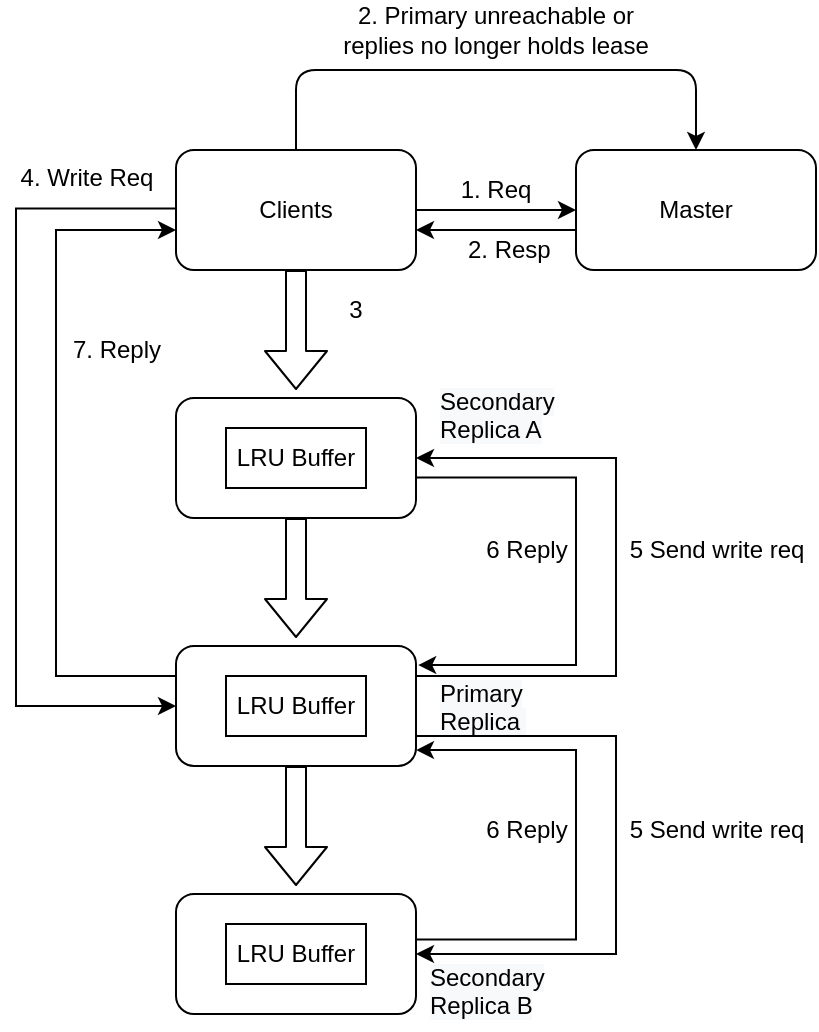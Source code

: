 <mxfile version="13.6.9" type="github">
  <diagram id="E2nFt691-1SjJ5yyAMJj" name="Page-1">
    <mxGraphModel dx="981" dy="548" grid="1" gridSize="10" guides="1" tooltips="1" connect="1" arrows="1" fold="1" page="1" pageScale="1" pageWidth="827" pageHeight="1169" math="0" shadow="0">
      <root>
        <mxCell id="0" />
        <mxCell id="1" parent="0" />
        <mxCell id="Nm6nq1tZ8u3NcJGHzh8Y-5" value="" style="edgeStyle=orthogonalEdgeStyle;rounded=0;orthogonalLoop=1;jettySize=auto;html=1;strokeWidth=1;" edge="1" parent="1">
          <mxGeometry relative="1" as="geometry">
            <mxPoint x="360" y="140" as="sourcePoint" />
            <mxPoint x="280" y="140" as="targetPoint" />
          </mxGeometry>
        </mxCell>
        <mxCell id="Nm6nq1tZ8u3NcJGHzh8Y-3" value="" style="edgeStyle=orthogonalEdgeStyle;rounded=0;orthogonalLoop=1;jettySize=auto;html=1;strokeWidth=1;" edge="1" parent="1" source="Nm6nq1tZ8u3NcJGHzh8Y-1" target="Nm6nq1tZ8u3NcJGHzh8Y-2">
          <mxGeometry relative="1" as="geometry" />
        </mxCell>
        <mxCell id="Nm6nq1tZ8u3NcJGHzh8Y-1" value="Clients" style="rounded=1;whiteSpace=wrap;html=1;" vertex="1" parent="1">
          <mxGeometry x="160" y="100" width="120" height="60" as="geometry" />
        </mxCell>
        <mxCell id="Nm6nq1tZ8u3NcJGHzh8Y-2" value="Master" style="rounded=1;whiteSpace=wrap;html=1;" vertex="1" parent="1">
          <mxGeometry x="360" y="100" width="120" height="60" as="geometry" />
        </mxCell>
        <mxCell id="Nm6nq1tZ8u3NcJGHzh8Y-4" value="1. Req" style="text;html=1;strokeColor=none;fillColor=none;align=center;verticalAlign=middle;whiteSpace=wrap;rounded=0;" vertex="1" parent="1">
          <mxGeometry x="300" y="110" width="40" height="20" as="geometry" />
        </mxCell>
        <mxCell id="Nm6nq1tZ8u3NcJGHzh8Y-6" value="&amp;nbsp;2. Resp" style="text;html=1;strokeColor=none;fillColor=none;align=center;verticalAlign=middle;whiteSpace=wrap;rounded=0;" vertex="1" parent="1">
          <mxGeometry x="300" y="140" width="50" height="20" as="geometry" />
        </mxCell>
        <mxCell id="Nm6nq1tZ8u3NcJGHzh8Y-7" value="" style="endArrow=classic;html=1;strokeWidth=1;entryX=0.5;entryY=0;entryDx=0;entryDy=0;" edge="1" parent="1" target="Nm6nq1tZ8u3NcJGHzh8Y-2">
          <mxGeometry width="50" height="50" relative="1" as="geometry">
            <mxPoint x="220" y="100" as="sourcePoint" />
            <mxPoint x="420" y="40" as="targetPoint" />
            <Array as="points">
              <mxPoint x="220" y="60" />
              <mxPoint x="420" y="60" />
            </Array>
          </mxGeometry>
        </mxCell>
        <mxCell id="Nm6nq1tZ8u3NcJGHzh8Y-8" value="2. Primary unreachable or&lt;br&gt;replies no longer holds lease" style="text;html=1;strokeColor=none;fillColor=none;align=center;verticalAlign=middle;whiteSpace=wrap;rounded=0;" vertex="1" parent="1">
          <mxGeometry x="240" y="30" width="160" height="20" as="geometry" />
        </mxCell>
        <mxCell id="Nm6nq1tZ8u3NcJGHzh8Y-9" value="" style="shape=flexArrow;endArrow=classic;html=1;strokeWidth=1;exitX=0.5;exitY=1;exitDx=0;exitDy=0;" edge="1" parent="1" source="Nm6nq1tZ8u3NcJGHzh8Y-1">
          <mxGeometry width="50" height="50" relative="1" as="geometry">
            <mxPoint x="195" y="250" as="sourcePoint" />
            <mxPoint x="220" y="220" as="targetPoint" />
          </mxGeometry>
        </mxCell>
        <mxCell id="Nm6nq1tZ8u3NcJGHzh8Y-10" value="" style="rounded=1;whiteSpace=wrap;html=1;" vertex="1" parent="1">
          <mxGeometry x="160" y="224" width="120" height="60" as="geometry" />
        </mxCell>
        <mxCell id="Nm6nq1tZ8u3NcJGHzh8Y-14" value="" style="shape=flexArrow;endArrow=classic;html=1;strokeWidth=1;exitX=0.5;exitY=1;exitDx=0;exitDy=0;" edge="1" parent="1">
          <mxGeometry width="50" height="50" relative="1" as="geometry">
            <mxPoint x="220" y="284" as="sourcePoint" />
            <mxPoint x="220" y="344" as="targetPoint" />
          </mxGeometry>
        </mxCell>
        <mxCell id="Nm6nq1tZ8u3NcJGHzh8Y-15" value="" style="rounded=1;whiteSpace=wrap;html=1;" vertex="1" parent="1">
          <mxGeometry x="160" y="348" width="120" height="60" as="geometry" />
        </mxCell>
        <mxCell id="Nm6nq1tZ8u3NcJGHzh8Y-16" value="" style="shape=flexArrow;endArrow=classic;html=1;strokeWidth=1;exitX=0.5;exitY=1;exitDx=0;exitDy=0;" edge="1" parent="1">
          <mxGeometry width="50" height="50" relative="1" as="geometry">
            <mxPoint x="220" y="408" as="sourcePoint" />
            <mxPoint x="220" y="468" as="targetPoint" />
          </mxGeometry>
        </mxCell>
        <mxCell id="Nm6nq1tZ8u3NcJGHzh8Y-17" value="" style="rounded=1;whiteSpace=wrap;html=1;" vertex="1" parent="1">
          <mxGeometry x="160" y="472" width="120" height="60" as="geometry" />
        </mxCell>
        <mxCell id="Nm6nq1tZ8u3NcJGHzh8Y-18" value="LRU Buffer" style="rounded=0;whiteSpace=wrap;html=1;" vertex="1" parent="1">
          <mxGeometry x="185" y="239" width="70" height="30" as="geometry" />
        </mxCell>
        <mxCell id="Nm6nq1tZ8u3NcJGHzh8Y-19" value="&lt;span style=&quot;color: rgb(0, 0, 0); font-family: helvetica; font-size: 12px; font-style: normal; font-weight: 400; letter-spacing: normal; text-align: center; text-indent: 0px; text-transform: none; word-spacing: 0px; background-color: rgb(248, 249, 250); display: inline; float: none;&quot;&gt;Secondary&lt;/span&gt;&lt;br style=&quot;color: rgb(0, 0, 0); font-family: helvetica; font-size: 12px; font-style: normal; font-weight: 400; letter-spacing: normal; text-align: center; text-indent: 0px; text-transform: none; word-spacing: 0px; background-color: rgb(248, 249, 250);&quot;&gt;&lt;span style=&quot;color: rgb(0, 0, 0); font-family: helvetica; font-size: 12px; font-style: normal; font-weight: 400; letter-spacing: normal; text-align: center; text-indent: 0px; text-transform: none; word-spacing: 0px; background-color: rgb(248, 249, 250); display: inline; float: none;&quot;&gt;Replica A&lt;/span&gt;" style="text;whiteSpace=wrap;html=1;" vertex="1" parent="1">
          <mxGeometry x="290" y="212" width="80" height="40" as="geometry" />
        </mxCell>
        <mxCell id="Nm6nq1tZ8u3NcJGHzh8Y-20" value="&lt;span style=&quot;color: rgb(0, 0, 0); font-family: helvetica; font-size: 12px; font-style: normal; font-weight: 400; letter-spacing: normal; text-align: center; text-indent: 0px; text-transform: none; word-spacing: 0px; background-color: rgb(248, 249, 250); display: inline; float: none;&quot;&gt;Primary&lt;/span&gt;&lt;br style=&quot;color: rgb(0, 0, 0); font-family: helvetica; font-size: 12px; font-style: normal; font-weight: 400; letter-spacing: normal; text-align: center; text-indent: 0px; text-transform: none; word-spacing: 0px; background-color: rgb(248, 249, 250);&quot;&gt;&lt;span style=&quot;color: rgb(0, 0, 0); font-family: helvetica; font-size: 12px; font-style: normal; font-weight: 400; letter-spacing: normal; text-align: center; text-indent: 0px; text-transform: none; word-spacing: 0px; background-color: rgb(248, 249, 250); display: inline; float: none;&quot;&gt;Replica&amp;nbsp;&lt;/span&gt;" style="text;whiteSpace=wrap;html=1;" vertex="1" parent="1">
          <mxGeometry x="290" y="358" width="70" height="40" as="geometry" />
        </mxCell>
        <mxCell id="Nm6nq1tZ8u3NcJGHzh8Y-21" value="&lt;span style=&quot;color: rgb(0, 0, 0); font-family: helvetica; font-size: 12px; font-style: normal; font-weight: 400; letter-spacing: normal; text-align: center; text-indent: 0px; text-transform: none; word-spacing: 0px; background-color: rgb(248, 249, 250); display: inline; float: none;&quot;&gt;Secondary&lt;/span&gt;&lt;br style=&quot;color: rgb(0, 0, 0); font-family: helvetica; font-size: 12px; font-style: normal; font-weight: 400; letter-spacing: normal; text-align: center; text-indent: 0px; text-transform: none; word-spacing: 0px; background-color: rgb(248, 249, 250);&quot;&gt;&lt;span style=&quot;color: rgb(0, 0, 0); font-family: helvetica; font-size: 12px; font-style: normal; font-weight: 400; letter-spacing: normal; text-align: center; text-indent: 0px; text-transform: none; word-spacing: 0px; background-color: rgb(248, 249, 250); display: inline; float: none;&quot;&gt;Replica B&lt;/span&gt;" style="text;whiteSpace=wrap;html=1;" vertex="1" parent="1">
          <mxGeometry x="285" y="500" width="80" height="40" as="geometry" />
        </mxCell>
        <mxCell id="Nm6nq1tZ8u3NcJGHzh8Y-22" value="LRU Buffer" style="rounded=0;whiteSpace=wrap;html=1;" vertex="1" parent="1">
          <mxGeometry x="185" y="363" width="70" height="30" as="geometry" />
        </mxCell>
        <mxCell id="Nm6nq1tZ8u3NcJGHzh8Y-23" value="LRU Buffer" style="rounded=0;whiteSpace=wrap;html=1;" vertex="1" parent="1">
          <mxGeometry x="185" y="487" width="70" height="30" as="geometry" />
        </mxCell>
        <mxCell id="Nm6nq1tZ8u3NcJGHzh8Y-24" value="3" style="text;html=1;strokeColor=none;fillColor=none;align=center;verticalAlign=middle;whiteSpace=wrap;rounded=0;" vertex="1" parent="1">
          <mxGeometry x="230" y="170" width="40" height="20" as="geometry" />
        </mxCell>
        <mxCell id="Nm6nq1tZ8u3NcJGHzh8Y-26" value="" style="edgeStyle=orthogonalEdgeStyle;rounded=0;orthogonalLoop=1;jettySize=auto;html=1;strokeWidth=1;entryX=0;entryY=0.5;entryDx=0;entryDy=0;" edge="1" parent="1" target="Nm6nq1tZ8u3NcJGHzh8Y-15">
          <mxGeometry relative="1" as="geometry">
            <mxPoint x="160" y="129.31" as="sourcePoint" />
            <mxPoint x="80" y="380" as="targetPoint" />
            <Array as="points">
              <mxPoint x="80" y="129" />
              <mxPoint x="80" y="378" />
            </Array>
          </mxGeometry>
        </mxCell>
        <mxCell id="Nm6nq1tZ8u3NcJGHzh8Y-27" value="4. Write Req" style="text;html=1;align=center;verticalAlign=middle;resizable=0;points=[];autosize=1;" vertex="1" parent="1">
          <mxGeometry x="75" y="104" width="80" height="20" as="geometry" />
        </mxCell>
        <mxCell id="Nm6nq1tZ8u3NcJGHzh8Y-28" value="" style="edgeStyle=orthogonalEdgeStyle;rounded=0;orthogonalLoop=1;jettySize=auto;html=1;strokeWidth=1;entryX=1;entryY=0.5;entryDx=0;entryDy=0;exitX=1;exitY=0.75;exitDx=0;exitDy=0;" edge="1" parent="1" source="Nm6nq1tZ8u3NcJGHzh8Y-15" target="Nm6nq1tZ8u3NcJGHzh8Y-17">
          <mxGeometry relative="1" as="geometry">
            <mxPoint x="280" y="377.66" as="sourcePoint" />
            <mxPoint x="380" y="510" as="targetPoint" />
            <Array as="points">
              <mxPoint x="380" y="393" />
              <mxPoint x="380" y="502" />
            </Array>
          </mxGeometry>
        </mxCell>
        <mxCell id="Nm6nq1tZ8u3NcJGHzh8Y-31" value="" style="edgeStyle=orthogonalEdgeStyle;rounded=0;orthogonalLoop=1;jettySize=auto;html=1;strokeWidth=1;entryX=1;entryY=0.5;entryDx=0;entryDy=0;" edge="1" parent="1" target="Nm6nq1tZ8u3NcJGHzh8Y-10">
          <mxGeometry relative="1" as="geometry">
            <mxPoint x="280" y="363" as="sourcePoint" />
            <mxPoint x="400" y="240" as="targetPoint" />
            <Array as="points">
              <mxPoint x="380" y="363" />
              <mxPoint x="380" y="254" />
            </Array>
          </mxGeometry>
        </mxCell>
        <mxCell id="Nm6nq1tZ8u3NcJGHzh8Y-32" value="5 Send write req" style="text;html=1;align=center;verticalAlign=middle;resizable=0;points=[];autosize=1;" vertex="1" parent="1">
          <mxGeometry x="380" y="290" width="100" height="20" as="geometry" />
        </mxCell>
        <mxCell id="Nm6nq1tZ8u3NcJGHzh8Y-33" value="" style="edgeStyle=orthogonalEdgeStyle;rounded=0;orthogonalLoop=1;jettySize=auto;html=1;strokeWidth=1;entryX=1;entryY=0.867;entryDx=0;entryDy=0;entryPerimeter=0;exitX=0.997;exitY=0.379;exitDx=0;exitDy=0;exitPerimeter=0;" edge="1" parent="1" source="Nm6nq1tZ8u3NcJGHzh8Y-17" target="Nm6nq1tZ8u3NcJGHzh8Y-15">
          <mxGeometry relative="1" as="geometry">
            <mxPoint x="280" y="487" as="sourcePoint" />
            <mxPoint x="360" y="400" as="targetPoint" />
            <Array as="points">
              <mxPoint x="360" y="495" />
              <mxPoint x="360" y="400" />
            </Array>
          </mxGeometry>
        </mxCell>
        <mxCell id="Nm6nq1tZ8u3NcJGHzh8Y-35" value="" style="edgeStyle=orthogonalEdgeStyle;rounded=0;orthogonalLoop=1;jettySize=auto;html=1;strokeWidth=1;entryX=1.009;entryY=0.159;entryDx=0;entryDy=0;entryPerimeter=0;exitX=1.003;exitY=0.662;exitDx=0;exitDy=0;exitPerimeter=0;" edge="1" parent="1" source="Nm6nq1tZ8u3NcJGHzh8Y-10" target="Nm6nq1tZ8u3NcJGHzh8Y-15">
          <mxGeometry relative="1" as="geometry">
            <mxPoint x="280" y="274" as="sourcePoint" />
            <mxPoint x="360" y="350" as="targetPoint" />
            <Array as="points">
              <mxPoint x="360" y="264" />
              <mxPoint x="360" y="358" />
            </Array>
          </mxGeometry>
        </mxCell>
        <mxCell id="Nm6nq1tZ8u3NcJGHzh8Y-36" value="6 Reply" style="text;html=1;align=center;verticalAlign=middle;resizable=0;points=[];autosize=1;" vertex="1" parent="1">
          <mxGeometry x="305" y="290" width="60" height="20" as="geometry" />
        </mxCell>
        <mxCell id="Nm6nq1tZ8u3NcJGHzh8Y-37" value="6 Reply" style="text;html=1;align=center;verticalAlign=middle;resizable=0;points=[];autosize=1;" vertex="1" parent="1">
          <mxGeometry x="305" y="430" width="60" height="20" as="geometry" />
        </mxCell>
        <mxCell id="Nm6nq1tZ8u3NcJGHzh8Y-38" value="5 Send write req" style="text;html=1;align=center;verticalAlign=middle;resizable=0;points=[];autosize=1;" vertex="1" parent="1">
          <mxGeometry x="380" y="430" width="100" height="20" as="geometry" />
        </mxCell>
        <mxCell id="Nm6nq1tZ8u3NcJGHzh8Y-39" value="" style="edgeStyle=orthogonalEdgeStyle;rounded=0;orthogonalLoop=1;jettySize=auto;html=1;strokeWidth=1;entryX=0;entryY=0.667;entryDx=0;entryDy=0;entryPerimeter=0;" edge="1" parent="1" target="Nm6nq1tZ8u3NcJGHzh8Y-1">
          <mxGeometry relative="1" as="geometry">
            <mxPoint x="160" y="363" as="sourcePoint" />
            <mxPoint x="100" y="140" as="targetPoint" />
            <Array as="points">
              <mxPoint x="100" y="363" />
              <mxPoint x="100" y="140" />
            </Array>
          </mxGeometry>
        </mxCell>
        <mxCell id="Nm6nq1tZ8u3NcJGHzh8Y-40" value="7. Reply" style="text;html=1;align=center;verticalAlign=middle;resizable=0;points=[];autosize=1;" vertex="1" parent="1">
          <mxGeometry x="100" y="190" width="60" height="20" as="geometry" />
        </mxCell>
      </root>
    </mxGraphModel>
  </diagram>
</mxfile>
